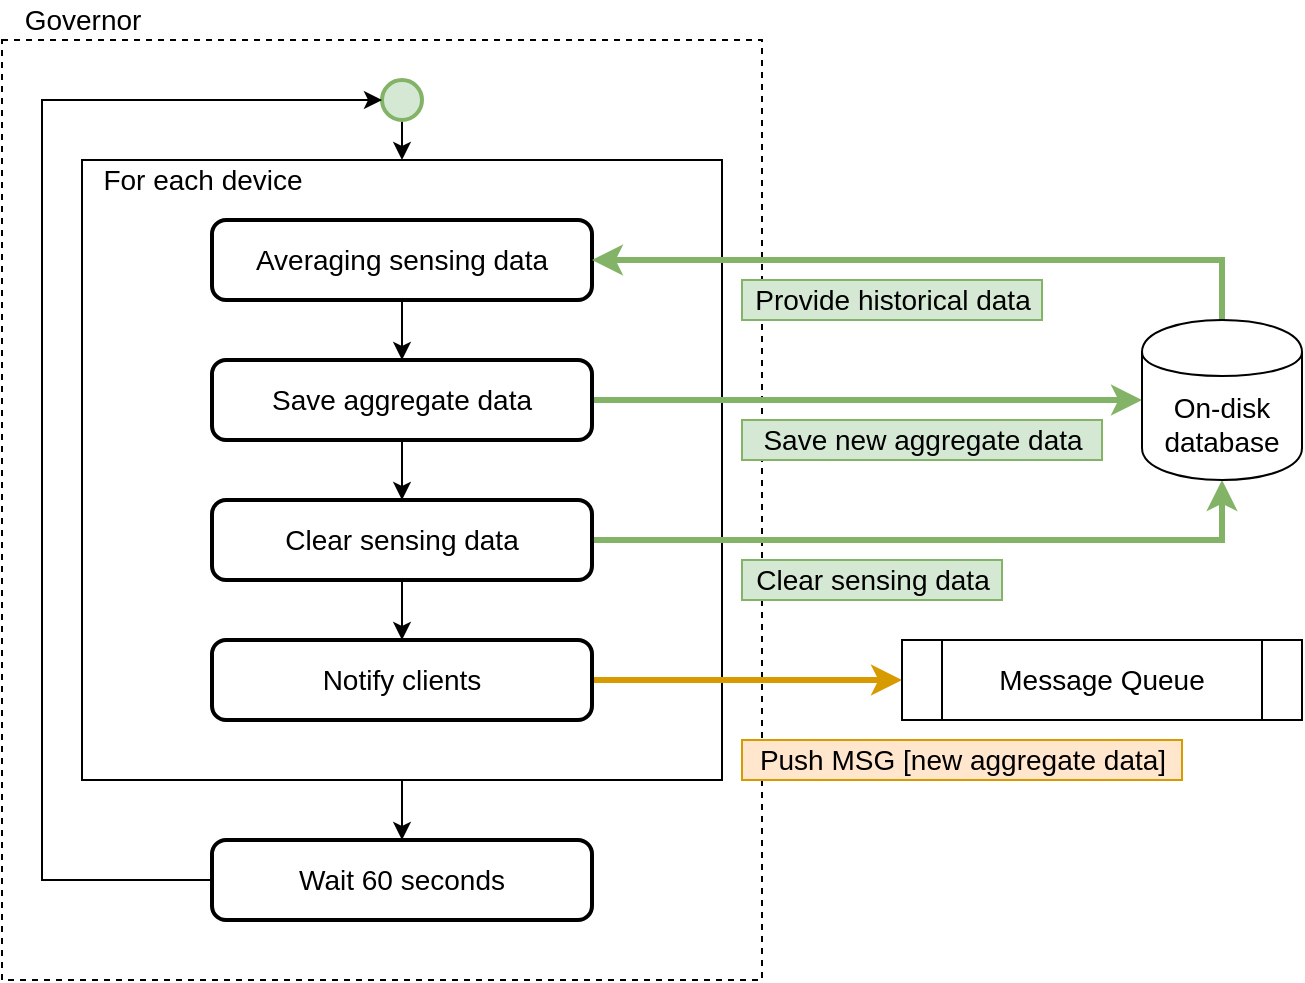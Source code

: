 <mxfile version="12.9.3" type="device"><diagram id="kqiSBvhZE7V_4Fic_YX7" name="Page-1"><mxGraphModel dx="1086" dy="966" grid="1" gridSize="10" guides="1" tooltips="1" connect="1" arrows="1" fold="1" page="1" pageScale="1" pageWidth="827" pageHeight="1169" math="0" shadow="0"><root><mxCell id="0"/><mxCell id="1" parent="0"/><mxCell id="J-NIHnJjRotaW8d785yF-5" value="" style="rounded=0;whiteSpace=wrap;html=1;fillColor=none;fontSize=14;align=center;dashed=1;" vertex="1" parent="1"><mxGeometry x="20" y="210" width="380" height="470" as="geometry"/></mxCell><mxCell id="G9_0Yf_VfacqPw4OP2Jn-19" style="edgeStyle=orthogonalEdgeStyle;rounded=0;orthogonalLoop=1;jettySize=auto;html=1;exitX=0.5;exitY=1;exitDx=0;exitDy=0;entryX=0.5;entryY=0;entryDx=0;entryDy=0;strokeWidth=1;fontSize=14;" parent="1" source="G9_0Yf_VfacqPw4OP2Jn-1" target="G9_0Yf_VfacqPw4OP2Jn-15" edge="1"><mxGeometry relative="1" as="geometry"/></mxCell><mxCell id="G9_0Yf_VfacqPw4OP2Jn-1" value="" style="rounded=0;whiteSpace=wrap;html=1;fontSize=14;" parent="1" vertex="1"><mxGeometry x="60" y="270" width="320" height="310" as="geometry"/></mxCell><mxCell id="G9_0Yf_VfacqPw4OP2Jn-18" style="edgeStyle=orthogonalEdgeStyle;rounded=0;orthogonalLoop=1;jettySize=auto;html=1;exitX=0.5;exitY=1;exitDx=0;exitDy=0;exitPerimeter=0;entryX=0.5;entryY=0;entryDx=0;entryDy=0;strokeWidth=1;fontSize=14;" parent="1" source="WKbSEwbQtpIKWFakBC6l-6" target="G9_0Yf_VfacqPw4OP2Jn-1" edge="1"><mxGeometry relative="1" as="geometry"/></mxCell><mxCell id="WKbSEwbQtpIKWFakBC6l-6" value="" style="strokeWidth=2;html=1;shape=mxgraph.flowchart.start_2;whiteSpace=wrap;fillColor=#d5e8d4;strokeColor=#82b366;fontSize=14;" parent="1" vertex="1"><mxGeometry x="210" y="230" width="20" height="20" as="geometry"/></mxCell><mxCell id="G9_0Yf_VfacqPw4OP2Jn-10" style="edgeStyle=orthogonalEdgeStyle;rounded=0;orthogonalLoop=1;jettySize=auto;html=1;exitX=0.5;exitY=1;exitDx=0;exitDy=0;entryX=0.5;entryY=0;entryDx=0;entryDy=0;strokeWidth=1;fontSize=14;" parent="1" source="WKbSEwbQtpIKWFakBC6l-14" target="G9_0Yf_VfacqPw4OP2Jn-5" edge="1"><mxGeometry relative="1" as="geometry"/></mxCell><mxCell id="WKbSEwbQtpIKWFakBC6l-14" value="Averaging sensing data" style="rounded=1;whiteSpace=wrap;html=1;absoluteArcSize=1;arcSize=14;strokeWidth=2;fontSize=14;" parent="1" vertex="1"><mxGeometry x="125" y="300" width="190" height="40" as="geometry"/></mxCell><mxCell id="G9_0Yf_VfacqPw4OP2Jn-3" style="edgeStyle=orthogonalEdgeStyle;rounded=0;orthogonalLoop=1;jettySize=auto;html=1;exitX=0.5;exitY=1;exitDx=0;exitDy=0;strokeWidth=1;fontSize=14;" parent="1" edge="1"><mxGeometry relative="1" as="geometry"><mxPoint x="165" y="290" as="sourcePoint"/><mxPoint x="165" y="290" as="targetPoint"/></mxGeometry></mxCell><mxCell id="G9_0Yf_VfacqPw4OP2Jn-12" style="edgeStyle=orthogonalEdgeStyle;rounded=0;orthogonalLoop=1;jettySize=auto;html=1;exitX=0.5;exitY=1;exitDx=0;exitDy=0;entryX=0.5;entryY=0;entryDx=0;entryDy=0;strokeWidth=1;fontSize=14;" parent="1" source="G9_0Yf_VfacqPw4OP2Jn-5" target="G9_0Yf_VfacqPw4OP2Jn-11" edge="1"><mxGeometry relative="1" as="geometry"/></mxCell><mxCell id="J-NIHnJjRotaW8d785yF-3" style="edgeStyle=orthogonalEdgeStyle;rounded=0;orthogonalLoop=1;jettySize=auto;html=1;exitX=1;exitY=0.5;exitDx=0;exitDy=0;strokeWidth=3;fontSize=14;fillColor=#d5e8d4;strokeColor=#82b366;" edge="1" parent="1" source="G9_0Yf_VfacqPw4OP2Jn-5" target="G9_0Yf_VfacqPw4OP2Jn-22"><mxGeometry relative="1" as="geometry"/></mxCell><mxCell id="G9_0Yf_VfacqPw4OP2Jn-5" value="Save aggregate data" style="rounded=1;whiteSpace=wrap;html=1;absoluteArcSize=1;arcSize=14;strokeWidth=2;fontSize=14;" parent="1" vertex="1"><mxGeometry x="125" y="370" width="190" height="40" as="geometry"/></mxCell><mxCell id="G9_0Yf_VfacqPw4OP2Jn-14" style="edgeStyle=orthogonalEdgeStyle;rounded=0;orthogonalLoop=1;jettySize=auto;html=1;exitX=0.5;exitY=1;exitDx=0;exitDy=0;entryX=0.5;entryY=0;entryDx=0;entryDy=0;strokeWidth=1;fontSize=14;" parent="1" source="G9_0Yf_VfacqPw4OP2Jn-11" target="G9_0Yf_VfacqPw4OP2Jn-13" edge="1"><mxGeometry relative="1" as="geometry"/></mxCell><mxCell id="G9_0Yf_VfacqPw4OP2Jn-25" style="edgeStyle=orthogonalEdgeStyle;rounded=0;orthogonalLoop=1;jettySize=auto;html=1;exitX=1;exitY=0.5;exitDx=0;exitDy=0;entryX=0.5;entryY=1;entryDx=0;entryDy=0;strokeWidth=3;fillColor=#d5e8d4;strokeColor=#82b366;fontSize=14;" parent="1" source="G9_0Yf_VfacqPw4OP2Jn-11" target="G9_0Yf_VfacqPw4OP2Jn-22" edge="1"><mxGeometry relative="1" as="geometry"/></mxCell><mxCell id="G9_0Yf_VfacqPw4OP2Jn-11" value="Clear sensing data" style="rounded=1;whiteSpace=wrap;html=1;absoluteArcSize=1;arcSize=14;strokeWidth=2;fontSize=14;" parent="1" vertex="1"><mxGeometry x="125" y="440" width="190" height="40" as="geometry"/></mxCell><mxCell id="G9_0Yf_VfacqPw4OP2Jn-26" style="edgeStyle=orthogonalEdgeStyle;rounded=0;orthogonalLoop=1;jettySize=auto;html=1;exitX=1;exitY=0.5;exitDx=0;exitDy=0;entryX=0;entryY=0.5;entryDx=0;entryDy=0;strokeWidth=3;fillColor=#ffe6cc;strokeColor=#d79b00;fontSize=14;" parent="1" source="G9_0Yf_VfacqPw4OP2Jn-13" target="G9_0Yf_VfacqPw4OP2Jn-23" edge="1"><mxGeometry relative="1" as="geometry"/></mxCell><mxCell id="G9_0Yf_VfacqPw4OP2Jn-13" value="Notify clients" style="rounded=1;whiteSpace=wrap;html=1;absoluteArcSize=1;arcSize=14;strokeWidth=2;fontSize=14;" parent="1" vertex="1"><mxGeometry x="125" y="510" width="190" height="40" as="geometry"/></mxCell><mxCell id="G9_0Yf_VfacqPw4OP2Jn-20" style="edgeStyle=orthogonalEdgeStyle;rounded=0;orthogonalLoop=1;jettySize=auto;html=1;exitX=0;exitY=0.5;exitDx=0;exitDy=0;entryX=0;entryY=0.5;entryDx=0;entryDy=0;entryPerimeter=0;strokeWidth=1;fontSize=14;" parent="1" source="G9_0Yf_VfacqPw4OP2Jn-15" target="WKbSEwbQtpIKWFakBC6l-6" edge="1"><mxGeometry relative="1" as="geometry"><Array as="points"><mxPoint x="40" y="630"/><mxPoint x="40" y="240"/></Array></mxGeometry></mxCell><mxCell id="G9_0Yf_VfacqPw4OP2Jn-15" value="Wait 60 seconds" style="rounded=1;whiteSpace=wrap;html=1;absoluteArcSize=1;arcSize=14;strokeWidth=2;fontSize=14;" parent="1" vertex="1"><mxGeometry x="125" y="610" width="190" height="40" as="geometry"/></mxCell><mxCell id="G9_0Yf_VfacqPw4OP2Jn-21" value="For each device" style="text;html=1;align=center;verticalAlign=middle;resizable=0;points=[];autosize=1;fontSize=14;" parent="1" vertex="1"><mxGeometry x="60" y="270" width="120" height="20" as="geometry"/></mxCell><mxCell id="J-NIHnJjRotaW8d785yF-2" style="edgeStyle=orthogonalEdgeStyle;rounded=0;orthogonalLoop=1;jettySize=auto;html=1;exitX=0.5;exitY=0;exitDx=0;exitDy=0;entryX=1;entryY=0.5;entryDx=0;entryDy=0;strokeWidth=3;fontSize=14;fillColor=#d5e8d4;strokeColor=#82b366;" edge="1" parent="1" source="G9_0Yf_VfacqPw4OP2Jn-22" target="WKbSEwbQtpIKWFakBC6l-14"><mxGeometry relative="1" as="geometry"/></mxCell><mxCell id="G9_0Yf_VfacqPw4OP2Jn-22" value="On-disk&lt;br style=&quot;font-size: 14px;&quot;&gt;&lt;div style=&quot;font-size: 14px;&quot;&gt;&lt;span style=&quot;font-size: 14px;&quot;&gt;database&lt;/span&gt;&lt;/div&gt;" style="shape=cylinder;whiteSpace=wrap;html=1;boundedLbl=1;backgroundOutline=1;align=center;fontSize=14;" parent="1" vertex="1"><mxGeometry x="590" y="350" width="80" height="80" as="geometry"/></mxCell><mxCell id="G9_0Yf_VfacqPw4OP2Jn-23" value="Message Queue" style="shape=process;whiteSpace=wrap;html=1;backgroundOutline=1;align=center;fontSize=14;" parent="1" vertex="1"><mxGeometry x="470" y="510" width="200" height="40" as="geometry"/></mxCell><mxCell id="G9_0Yf_VfacqPw4OP2Jn-27" value="Push MSG [new aggregate data]" style="text;html=1;align=center;verticalAlign=middle;resizable=0;points=[];autosize=1;fillColor=#ffe6cc;strokeColor=#d79b00;fontSize=14;" parent="1" vertex="1"><mxGeometry x="390" y="560" width="220" height="20" as="geometry"/></mxCell><mxCell id="G9_0Yf_VfacqPw4OP2Jn-28" value="Clear sensing data" style="text;html=1;align=center;verticalAlign=middle;resizable=0;points=[];autosize=1;fillColor=#d5e8d4;strokeColor=#82b366;fontSize=14;" parent="1" vertex="1"><mxGeometry x="390" y="470" width="130" height="20" as="geometry"/></mxCell><mxCell id="G9_0Yf_VfacqPw4OP2Jn-29" value="Provide historical data" style="text;html=1;align=center;verticalAlign=middle;resizable=0;points=[];autosize=1;fillColor=#d5e8d4;strokeColor=#82b366;fontSize=14;" parent="1" vertex="1"><mxGeometry x="390" y="330" width="150" height="20" as="geometry"/></mxCell><mxCell id="J-NIHnJjRotaW8d785yF-4" value="Save new aggregate data" style="text;html=1;align=center;verticalAlign=middle;resizable=0;points=[];autosize=1;fontSize=14;fillColor=#d5e8d4;strokeColor=#82b366;" vertex="1" parent="1"><mxGeometry x="390" y="400" width="180" height="20" as="geometry"/></mxCell><mxCell id="J-NIHnJjRotaW8d785yF-6" value="Governor" style="text;html=1;align=center;verticalAlign=middle;resizable=0;points=[];autosize=1;fontSize=14;" vertex="1" parent="1"><mxGeometry x="25" y="190" width="70" height="20" as="geometry"/></mxCell></root></mxGraphModel></diagram></mxfile>
